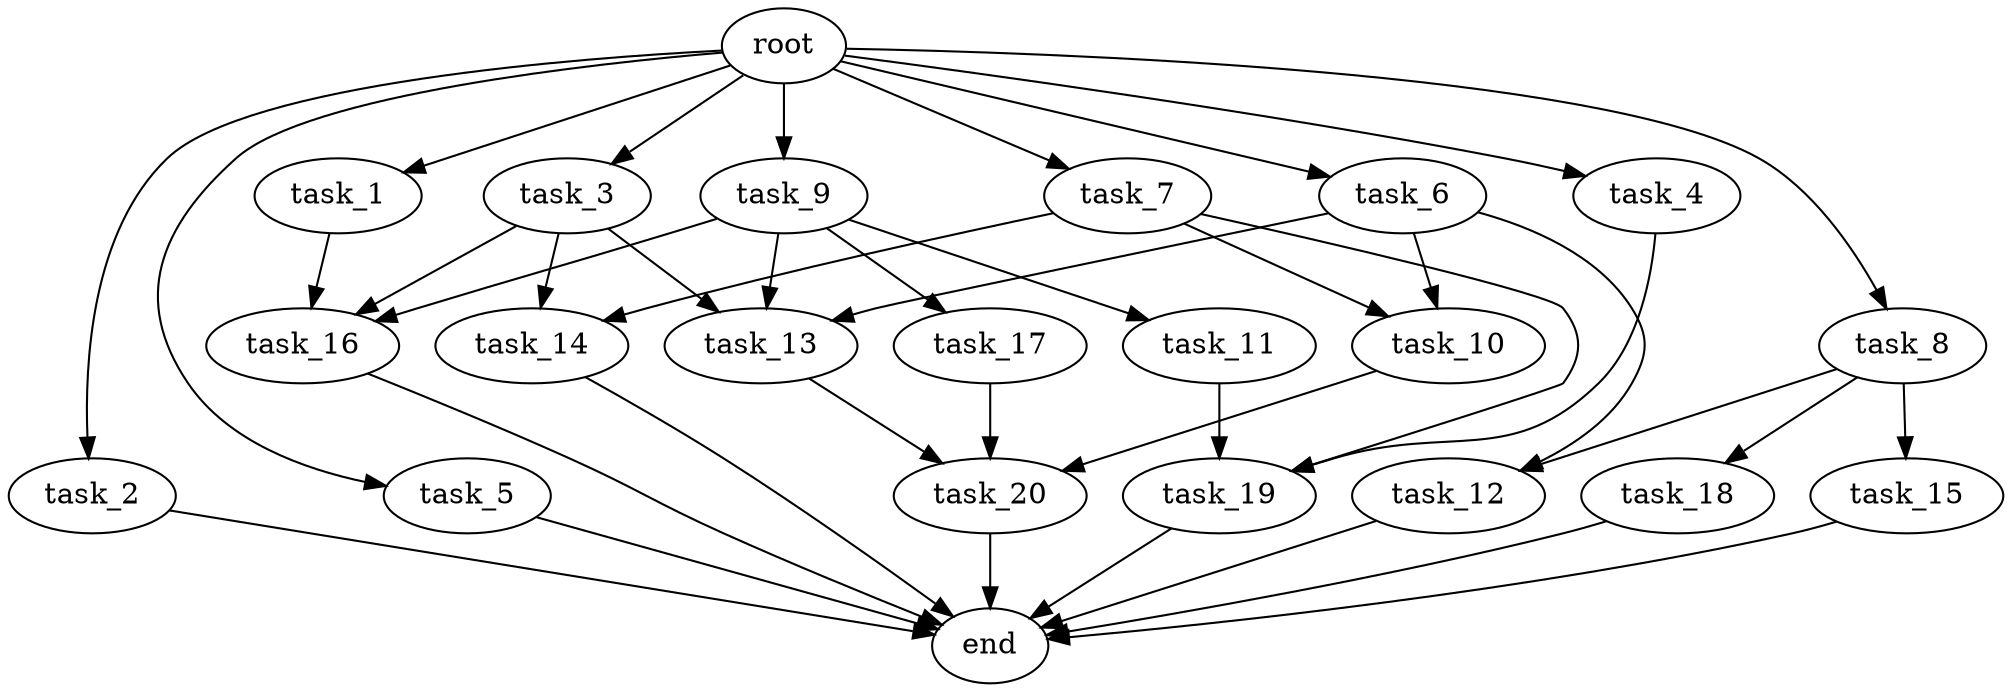 digraph G {
  root [size="0.000000e+00"];
  task_1 [size="6.304468e+10"];
  task_2 [size="7.131215e+10"];
  task_3 [size="9.794890e+10"];
  task_4 [size="8.486314e+10"];
  task_5 [size="7.371046e+10"];
  task_6 [size="5.958800e+10"];
  task_7 [size="5.543491e+10"];
  task_8 [size="2.908455e+10"];
  task_9 [size="4.875478e+10"];
  task_10 [size="4.861524e+10"];
  task_11 [size="5.910802e+10"];
  task_12 [size="6.115341e+10"];
  task_13 [size="6.787001e+10"];
  task_14 [size="8.167076e+10"];
  task_15 [size="4.879527e+10"];
  task_16 [size="7.143189e+10"];
  task_17 [size="5.283560e+10"];
  task_18 [size="4.220623e+10"];
  task_19 [size="3.159186e+10"];
  task_20 [size="6.360422e+09"];
  end [size="0.000000e+00"];

  root -> task_1 [size="1.000000e-12"];
  root -> task_2 [size="1.000000e-12"];
  root -> task_3 [size="1.000000e-12"];
  root -> task_4 [size="1.000000e-12"];
  root -> task_5 [size="1.000000e-12"];
  root -> task_6 [size="1.000000e-12"];
  root -> task_7 [size="1.000000e-12"];
  root -> task_8 [size="1.000000e-12"];
  root -> task_9 [size="1.000000e-12"];
  task_1 -> task_16 [size="2.381063e+08"];
  task_2 -> end [size="1.000000e-12"];
  task_3 -> task_13 [size="2.262334e+08"];
  task_3 -> task_14 [size="4.083538e+08"];
  task_3 -> task_16 [size="2.381063e+08"];
  task_4 -> task_19 [size="1.053062e+08"];
  task_5 -> end [size="1.000000e-12"];
  task_6 -> task_10 [size="2.430762e+08"];
  task_6 -> task_12 [size="3.057671e+08"];
  task_6 -> task_13 [size="2.262334e+08"];
  task_7 -> task_10 [size="2.430762e+08"];
  task_7 -> task_14 [size="4.083538e+08"];
  task_7 -> task_19 [size="1.053062e+08"];
  task_8 -> task_12 [size="3.057671e+08"];
  task_8 -> task_15 [size="4.879527e+08"];
  task_8 -> task_18 [size="4.220623e+08"];
  task_9 -> task_11 [size="5.910802e+08"];
  task_9 -> task_13 [size="2.262334e+08"];
  task_9 -> task_16 [size="2.381063e+08"];
  task_9 -> task_17 [size="5.283560e+08"];
  task_10 -> task_20 [size="2.120141e+07"];
  task_11 -> task_19 [size="1.053062e+08"];
  task_12 -> end [size="1.000000e-12"];
  task_13 -> task_20 [size="2.120141e+07"];
  task_14 -> end [size="1.000000e-12"];
  task_15 -> end [size="1.000000e-12"];
  task_16 -> end [size="1.000000e-12"];
  task_17 -> task_20 [size="2.120141e+07"];
  task_18 -> end [size="1.000000e-12"];
  task_19 -> end [size="1.000000e-12"];
  task_20 -> end [size="1.000000e-12"];
}
